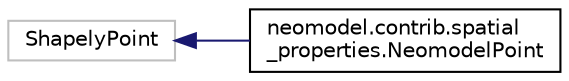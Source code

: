 digraph "Graphical Class Hierarchy"
{
 // LATEX_PDF_SIZE
  edge [fontname="Helvetica",fontsize="10",labelfontname="Helvetica",labelfontsize="10"];
  node [fontname="Helvetica",fontsize="10",shape=record];
  rankdir="LR";
  Node3318 [label="ShapelyPoint",height=0.2,width=0.4,color="grey75", fillcolor="white", style="filled",tooltip=" "];
  Node3318 -> Node0 [dir="back",color="midnightblue",fontsize="10",style="solid",fontname="Helvetica"];
  Node0 [label="neomodel.contrib.spatial\l_properties.NeomodelPoint",height=0.2,width=0.4,color="black", fillcolor="white", style="filled",URL="$dc/d60/classneomodel_1_1contrib_1_1spatial__properties_1_1_neomodel_point.html",tooltip=" "];
}
